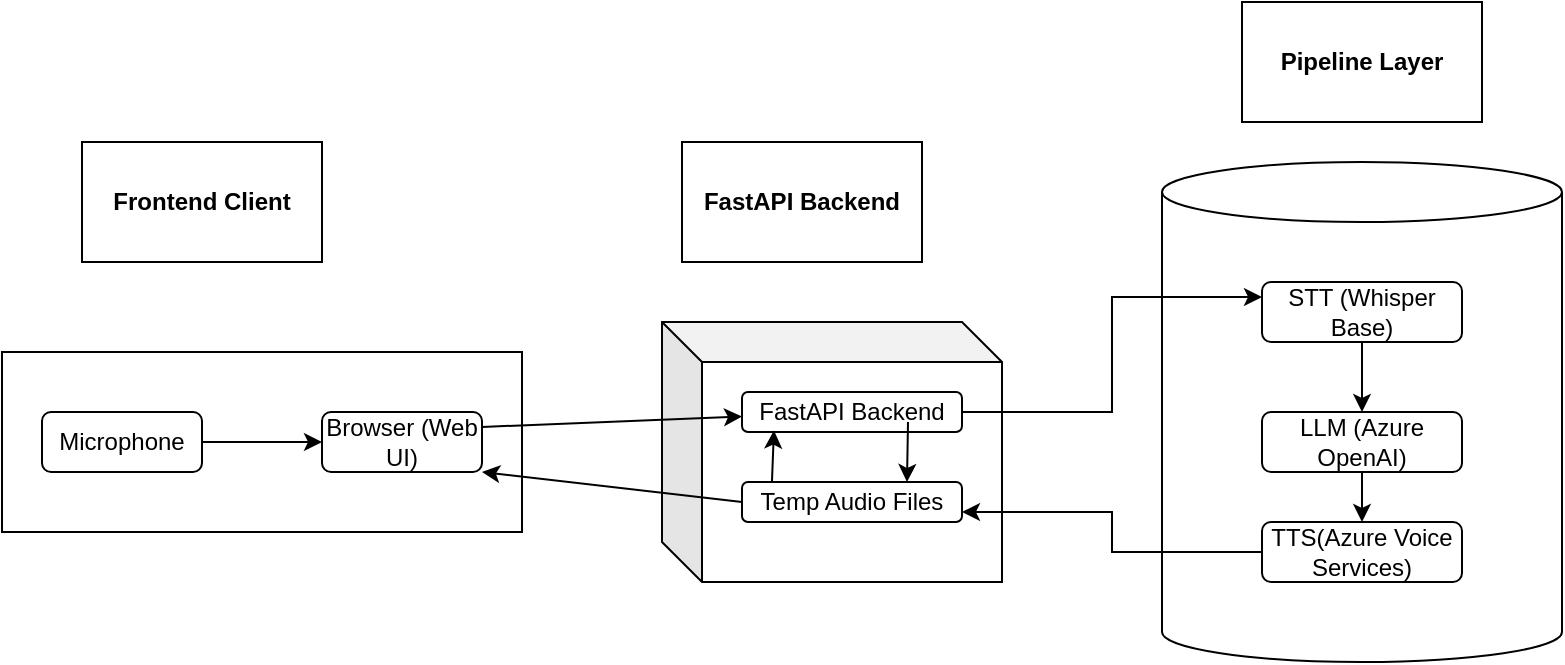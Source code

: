 <mxfile version="28.1.1">
  <diagram name="Page-1" id="Mwss1XFssBMCLn2Opw-_">
    <mxGraphModel dx="1025" dy="417" grid="1" gridSize="10" guides="1" tooltips="1" connect="1" arrows="1" fold="1" page="1" pageScale="1" pageWidth="850" pageHeight="1100" math="0" shadow="0">
      <root>
        <mxCell id="0" />
        <mxCell id="1" parent="0" />
        <mxCell id="1ZDxOe8ZEWnoqJAmuIBU-28" value="" style="rounded=0;whiteSpace=wrap;html=1;" vertex="1" parent="1">
          <mxGeometry x="210" y="595" width="260" height="90" as="geometry" />
        </mxCell>
        <mxCell id="1ZDxOe8ZEWnoqJAmuIBU-33" style="edgeStyle=orthogonalEdgeStyle;rounded=0;orthogonalLoop=1;jettySize=auto;html=1;" edge="1" parent="1" source="1ZDxOe8ZEWnoqJAmuIBU-3" target="1ZDxOe8ZEWnoqJAmuIBU-30">
          <mxGeometry relative="1" as="geometry" />
        </mxCell>
        <mxCell id="1ZDxOe8ZEWnoqJAmuIBU-3" value="Microphone" style="rounded=1;whiteSpace=wrap;html=1;" vertex="1" parent="1">
          <mxGeometry x="230" y="625" width="80" height="30" as="geometry" />
        </mxCell>
        <mxCell id="1ZDxOe8ZEWnoqJAmuIBU-5" value="&lt;div&gt;&lt;br&gt;&lt;/div&gt;" style="shape=cube;whiteSpace=wrap;html=1;boundedLbl=1;backgroundOutline=1;darkOpacity=0.05;darkOpacity2=0.1;" vertex="1" parent="1">
          <mxGeometry x="540" y="580" width="170" height="130" as="geometry" />
        </mxCell>
        <mxCell id="1ZDxOe8ZEWnoqJAmuIBU-6" value="" style="shape=cylinder3;whiteSpace=wrap;html=1;boundedLbl=1;backgroundOutline=1;size=15;" vertex="1" parent="1">
          <mxGeometry x="790" y="500" width="200" height="250" as="geometry" />
        </mxCell>
        <mxCell id="1ZDxOe8ZEWnoqJAmuIBU-14" style="edgeStyle=orthogonalEdgeStyle;rounded=0;orthogonalLoop=1;jettySize=auto;html=1;entryX=0.5;entryY=0;entryDx=0;entryDy=0;" edge="1" parent="1" source="1ZDxOe8ZEWnoqJAmuIBU-8" target="1ZDxOe8ZEWnoqJAmuIBU-9">
          <mxGeometry relative="1" as="geometry" />
        </mxCell>
        <mxCell id="1ZDxOe8ZEWnoqJAmuIBU-8" value="STT (Whisper Base)" style="rounded=1;whiteSpace=wrap;html=1;" vertex="1" parent="1">
          <mxGeometry x="840" y="560" width="100" height="30" as="geometry" />
        </mxCell>
        <mxCell id="1ZDxOe8ZEWnoqJAmuIBU-15" style="edgeStyle=orthogonalEdgeStyle;rounded=0;orthogonalLoop=1;jettySize=auto;html=1;exitX=0.5;exitY=1;exitDx=0;exitDy=0;entryX=0.5;entryY=0;entryDx=0;entryDy=0;" edge="1" parent="1" source="1ZDxOe8ZEWnoqJAmuIBU-9" target="1ZDxOe8ZEWnoqJAmuIBU-12">
          <mxGeometry relative="1" as="geometry" />
        </mxCell>
        <mxCell id="1ZDxOe8ZEWnoqJAmuIBU-9" value="LLM (Azure OpenAI)" style="rounded=1;whiteSpace=wrap;html=1;" vertex="1" parent="1">
          <mxGeometry x="840" y="625" width="100" height="30" as="geometry" />
        </mxCell>
        <mxCell id="1ZDxOe8ZEWnoqJAmuIBU-12" value="TTS(Azure Voice Services)" style="rounded=1;whiteSpace=wrap;html=1;" vertex="1" parent="1">
          <mxGeometry x="840" y="680" width="100" height="30" as="geometry" />
        </mxCell>
        <mxCell id="1ZDxOe8ZEWnoqJAmuIBU-16" style="edgeStyle=orthogonalEdgeStyle;rounded=0;orthogonalLoop=1;jettySize=auto;html=1;entryX=1;entryY=0.75;entryDx=0;entryDy=0;" edge="1" parent="1" source="1ZDxOe8ZEWnoqJAmuIBU-12" target="1ZDxOe8ZEWnoqJAmuIBU-22">
          <mxGeometry relative="1" as="geometry" />
        </mxCell>
        <mxCell id="1ZDxOe8ZEWnoqJAmuIBU-34" style="edgeStyle=orthogonalEdgeStyle;rounded=0;orthogonalLoop=1;jettySize=auto;html=1;entryX=0;entryY=0.25;entryDx=0;entryDy=0;" edge="1" parent="1" source="1ZDxOe8ZEWnoqJAmuIBU-21" target="1ZDxOe8ZEWnoqJAmuIBU-8">
          <mxGeometry relative="1" as="geometry" />
        </mxCell>
        <mxCell id="1ZDxOe8ZEWnoqJAmuIBU-21" value="FastAPI Backend" style="rounded=1;whiteSpace=wrap;html=1;" vertex="1" parent="1">
          <mxGeometry x="580" y="615" width="110" height="20" as="geometry" />
        </mxCell>
        <mxCell id="1ZDxOe8ZEWnoqJAmuIBU-22" value="Temp Audio Files" style="rounded=1;whiteSpace=wrap;html=1;" vertex="1" parent="1">
          <mxGeometry x="580" y="660" width="110" height="20" as="geometry" />
        </mxCell>
        <mxCell id="1ZDxOe8ZEWnoqJAmuIBU-23" value="" style="endArrow=classic;html=1;rounded=0;entryX=0.145;entryY=0.963;entryDx=0;entryDy=0;entryPerimeter=0;exitX=0.136;exitY=0.02;exitDx=0;exitDy=0;exitPerimeter=0;" edge="1" parent="1" source="1ZDxOe8ZEWnoqJAmuIBU-22" target="1ZDxOe8ZEWnoqJAmuIBU-21">
          <mxGeometry width="50" height="50" relative="1" as="geometry">
            <mxPoint x="596" y="660" as="sourcePoint" />
            <mxPoint x="600" y="720" as="targetPoint" />
          </mxGeometry>
        </mxCell>
        <mxCell id="1ZDxOe8ZEWnoqJAmuIBU-26" value="" style="endArrow=classic;html=1;rounded=0;entryX=0.75;entryY=0;entryDx=0;entryDy=0;" edge="1" parent="1" target="1ZDxOe8ZEWnoqJAmuIBU-22">
          <mxGeometry width="50" height="50" relative="1" as="geometry">
            <mxPoint x="663" y="630" as="sourcePoint" />
            <mxPoint x="660" y="650" as="targetPoint" />
          </mxGeometry>
        </mxCell>
        <mxCell id="1ZDxOe8ZEWnoqJAmuIBU-30" value="Browser (Web UI)" style="rounded=1;whiteSpace=wrap;html=1;" vertex="1" parent="1">
          <mxGeometry x="370" y="625" width="80" height="30" as="geometry" />
        </mxCell>
        <mxCell id="1ZDxOe8ZEWnoqJAmuIBU-31" value="" style="endArrow=classic;html=1;rounded=0;exitX=1;exitY=0.25;exitDx=0;exitDy=0;" edge="1" parent="1" source="1ZDxOe8ZEWnoqJAmuIBU-30" target="1ZDxOe8ZEWnoqJAmuIBU-21">
          <mxGeometry width="50" height="50" relative="1" as="geometry">
            <mxPoint x="480" y="615" as="sourcePoint" />
            <mxPoint x="540" y="615" as="targetPoint" />
          </mxGeometry>
        </mxCell>
        <mxCell id="1ZDxOe8ZEWnoqJAmuIBU-32" value="" style="endArrow=classic;html=1;rounded=0;exitX=0;exitY=0.5;exitDx=0;exitDy=0;entryX=1;entryY=1;entryDx=0;entryDy=0;" edge="1" parent="1" source="1ZDxOe8ZEWnoqJAmuIBU-22" target="1ZDxOe8ZEWnoqJAmuIBU-30">
          <mxGeometry width="50" height="50" relative="1" as="geometry">
            <mxPoint x="530" y="660" as="sourcePoint" />
            <mxPoint x="470" y="660" as="targetPoint" />
          </mxGeometry>
        </mxCell>
        <mxCell id="1ZDxOe8ZEWnoqJAmuIBU-35" value="&lt;b&gt;Frontend Client&lt;/b&gt;" style="whiteSpace=wrap;html=1;" vertex="1" parent="1">
          <mxGeometry x="250" y="490" width="120" height="60" as="geometry" />
        </mxCell>
        <mxCell id="1ZDxOe8ZEWnoqJAmuIBU-36" value="&lt;b&gt;FastAPI Backend&lt;/b&gt;" style="whiteSpace=wrap;html=1;" vertex="1" parent="1">
          <mxGeometry x="550" y="490" width="120" height="60" as="geometry" />
        </mxCell>
        <mxCell id="1ZDxOe8ZEWnoqJAmuIBU-37" value="&lt;b&gt;Pipeline Layer&lt;/b&gt;" style="whiteSpace=wrap;html=1;" vertex="1" parent="1">
          <mxGeometry x="830" y="420" width="120" height="60" as="geometry" />
        </mxCell>
      </root>
    </mxGraphModel>
  </diagram>
</mxfile>
